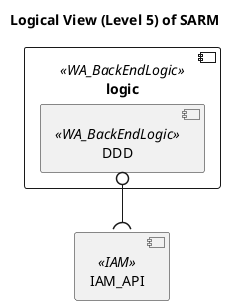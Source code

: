 ﻿@startuml
'https://plantuml.com/component-diagram

title "Logical View (Level 5) of SARM"

  
 component "logic" <<WA_BackEndLogic>> as logic{
  
    component "DDD" <<WA_BackEndLogic>> as DDD

  }

    component "IAM_API" <<IAM>> as IAM

DDD 0-down-( IAM

@enduml